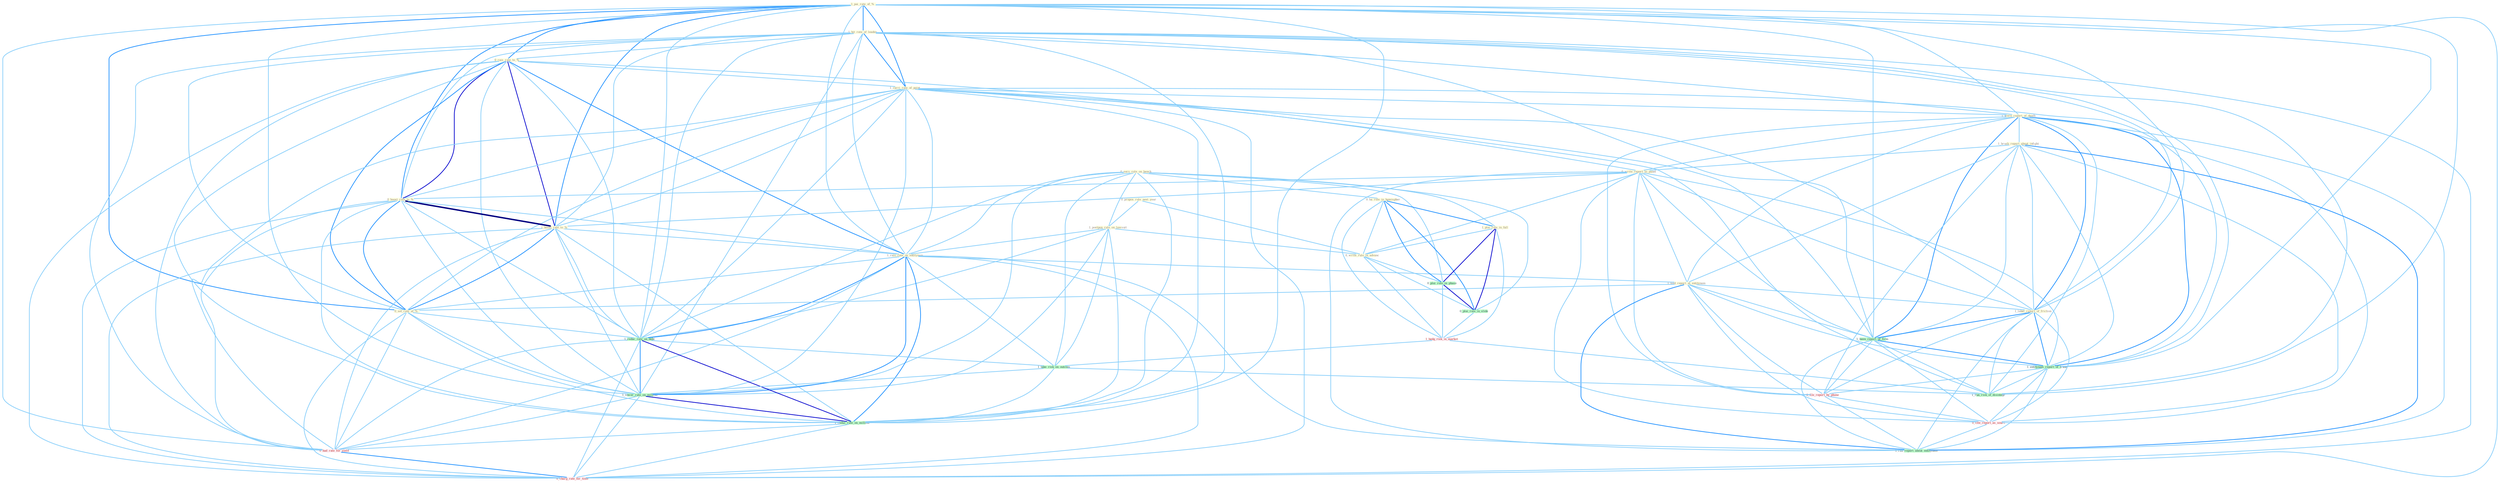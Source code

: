 Graph G{ 
    node
    [shape=polygon,style=filled,width=.5,height=.06,color="#BDFCC9",fixedsize=true,fontsize=4,
    fontcolor="#2f4f4f"];
    {node
    [color="#ffffe0", fontcolor="#8b7d6b"] "1_pai_rate_of_% " "1_hit_rate_of_leader " "0_rais_rate_to_% " "1_carri_rate_of_point " "0_propos_rule_next_year " "1_were_report_of_death " "0_serv_role_on_bench " "1_brush_report_about_infight " "0_write_report_to_panel " "1_postpon_rule_on_lawsuit " "0_boost_rate_to_% " "1_boost_rate_to_% " "1_rais_rate_on_entitynam " "0_ha_role_in_hemispher " "1_told_report_at_entitynam " "1_label_report_of_friction " "1_plai_role_in_fall " "0_write_rule_in_advanc " "0_set_rate_at_% "}
{node [color="#fff0f5", fontcolor="#b22222"] "1_hedg_risk_in_market " "0_file_report_by_phone " "0_cite_report_as_sourc " "0_had_rate_for_yield " "0_charg_rate_for_time "}
edge [color="#B0E2FF"];

	"1_pai_rate_of_% " -- "1_hit_rate_of_leader " [w="2", color="#1e90ff" , len=0.8];
	"1_pai_rate_of_% " -- "0_rais_rate_to_% " [w="2", color="#1e90ff" , len=0.8];
	"1_pai_rate_of_% " -- "1_carri_rate_of_point " [w="2", color="#1e90ff" , len=0.8];
	"1_pai_rate_of_% " -- "1_were_report_of_death " [w="1", color="#87cefa" ];
	"1_pai_rate_of_% " -- "0_boost_rate_to_% " [w="2", color="#1e90ff" , len=0.8];
	"1_pai_rate_of_% " -- "1_boost_rate_to_% " [w="2", color="#1e90ff" , len=0.8];
	"1_pai_rate_of_% " -- "1_rais_rate_on_entitynam " [w="1", color="#87cefa" ];
	"1_pai_rate_of_% " -- "1_label_report_of_friction " [w="1", color="#87cefa" ];
	"1_pai_rate_of_% " -- "0_set_rate_at_% " [w="2", color="#1e90ff" , len=0.8];
	"1_pai_rate_of_% " -- "1_reduc_rate_on_debt " [w="1", color="#87cefa" ];
	"1_pai_rate_of_% " -- "1_been_report_of_firm " [w="1", color="#87cefa" ];
	"1_pai_rate_of_% " -- "1_entitynam_report_of_trade " [w="1", color="#87cefa" ];
	"1_pai_rate_of_% " -- "1_lower_rate_on_million " [w="1", color="#87cefa" ];
	"1_pai_rate_of_% " -- "1_reduc_rate_on_million " [w="1", color="#87cefa" ];
	"1_pai_rate_of_% " -- "1_run_risk_of_disintegr " [w="1", color="#87cefa" ];
	"1_pai_rate_of_% " -- "0_had_rate_for_yield " [w="1", color="#87cefa" ];
	"1_pai_rate_of_% " -- "0_charg_rate_for_time " [w="1", color="#87cefa" ];
	"1_hit_rate_of_leader " -- "0_rais_rate_to_% " [w="1", color="#87cefa" ];
	"1_hit_rate_of_leader " -- "1_carri_rate_of_point " [w="2", color="#1e90ff" , len=0.8];
	"1_hit_rate_of_leader " -- "1_were_report_of_death " [w="1", color="#87cefa" ];
	"1_hit_rate_of_leader " -- "0_boost_rate_to_% " [w="1", color="#87cefa" ];
	"1_hit_rate_of_leader " -- "1_boost_rate_to_% " [w="1", color="#87cefa" ];
	"1_hit_rate_of_leader " -- "1_rais_rate_on_entitynam " [w="1", color="#87cefa" ];
	"1_hit_rate_of_leader " -- "1_label_report_of_friction " [w="1", color="#87cefa" ];
	"1_hit_rate_of_leader " -- "0_set_rate_at_% " [w="1", color="#87cefa" ];
	"1_hit_rate_of_leader " -- "1_reduc_rate_on_debt " [w="1", color="#87cefa" ];
	"1_hit_rate_of_leader " -- "1_been_report_of_firm " [w="1", color="#87cefa" ];
	"1_hit_rate_of_leader " -- "1_entitynam_report_of_trade " [w="1", color="#87cefa" ];
	"1_hit_rate_of_leader " -- "1_lower_rate_on_million " [w="1", color="#87cefa" ];
	"1_hit_rate_of_leader " -- "1_reduc_rate_on_million " [w="1", color="#87cefa" ];
	"1_hit_rate_of_leader " -- "1_run_risk_of_disintegr " [w="1", color="#87cefa" ];
	"1_hit_rate_of_leader " -- "0_had_rate_for_yield " [w="1", color="#87cefa" ];
	"1_hit_rate_of_leader " -- "0_charg_rate_for_time " [w="1", color="#87cefa" ];
	"0_rais_rate_to_% " -- "1_carri_rate_of_point " [w="1", color="#87cefa" ];
	"0_rais_rate_to_% " -- "0_write_report_to_panel " [w="1", color="#87cefa" ];
	"0_rais_rate_to_% " -- "0_boost_rate_to_% " [w="3", color="#0000cd" , len=0.6];
	"0_rais_rate_to_% " -- "1_boost_rate_to_% " [w="3", color="#0000cd" , len=0.6];
	"0_rais_rate_to_% " -- "1_rais_rate_on_entitynam " [w="2", color="#1e90ff" , len=0.8];
	"0_rais_rate_to_% " -- "0_set_rate_at_% " [w="2", color="#1e90ff" , len=0.8];
	"0_rais_rate_to_% " -- "1_reduc_rate_on_debt " [w="1", color="#87cefa" ];
	"0_rais_rate_to_% " -- "1_lower_rate_on_million " [w="1", color="#87cefa" ];
	"0_rais_rate_to_% " -- "1_reduc_rate_on_million " [w="1", color="#87cefa" ];
	"0_rais_rate_to_% " -- "0_had_rate_for_yield " [w="1", color="#87cefa" ];
	"0_rais_rate_to_% " -- "0_charg_rate_for_time " [w="1", color="#87cefa" ];
	"1_carri_rate_of_point " -- "1_were_report_of_death " [w="1", color="#87cefa" ];
	"1_carri_rate_of_point " -- "0_boost_rate_to_% " [w="1", color="#87cefa" ];
	"1_carri_rate_of_point " -- "1_boost_rate_to_% " [w="1", color="#87cefa" ];
	"1_carri_rate_of_point " -- "1_rais_rate_on_entitynam " [w="1", color="#87cefa" ];
	"1_carri_rate_of_point " -- "1_label_report_of_friction " [w="1", color="#87cefa" ];
	"1_carri_rate_of_point " -- "0_set_rate_at_% " [w="1", color="#87cefa" ];
	"1_carri_rate_of_point " -- "1_reduc_rate_on_debt " [w="1", color="#87cefa" ];
	"1_carri_rate_of_point " -- "1_been_report_of_firm " [w="1", color="#87cefa" ];
	"1_carri_rate_of_point " -- "1_entitynam_report_of_trade " [w="1", color="#87cefa" ];
	"1_carri_rate_of_point " -- "1_lower_rate_on_million " [w="1", color="#87cefa" ];
	"1_carri_rate_of_point " -- "1_reduc_rate_on_million " [w="1", color="#87cefa" ];
	"1_carri_rate_of_point " -- "1_run_risk_of_disintegr " [w="1", color="#87cefa" ];
	"1_carri_rate_of_point " -- "0_had_rate_for_yield " [w="1", color="#87cefa" ];
	"1_carri_rate_of_point " -- "0_charg_rate_for_time " [w="1", color="#87cefa" ];
	"0_propos_rule_next_year " -- "1_postpon_rule_on_lawsuit " [w="1", color="#87cefa" ];
	"0_propos_rule_next_year " -- "0_write_rule_in_advanc " [w="1", color="#87cefa" ];
	"1_were_report_of_death " -- "1_brush_report_about_infight " [w="1", color="#87cefa" ];
	"1_were_report_of_death " -- "0_write_report_to_panel " [w="1", color="#87cefa" ];
	"1_were_report_of_death " -- "1_told_report_at_entitynam " [w="1", color="#87cefa" ];
	"1_were_report_of_death " -- "1_label_report_of_friction " [w="2", color="#1e90ff" , len=0.8];
	"1_were_report_of_death " -- "1_been_report_of_firm " [w="2", color="#1e90ff" , len=0.8];
	"1_were_report_of_death " -- "1_entitynam_report_of_trade " [w="2", color="#1e90ff" , len=0.8];
	"1_were_report_of_death " -- "0_file_report_by_phone " [w="1", color="#87cefa" ];
	"1_were_report_of_death " -- "0_cite_report_as_sourc " [w="1", color="#87cefa" ];
	"1_were_report_of_death " -- "1_run_risk_of_disintegr " [w="1", color="#87cefa" ];
	"1_were_report_of_death " -- "1_ran_report_about_entitynam " [w="1", color="#87cefa" ];
	"0_serv_role_on_bench " -- "1_postpon_rule_on_lawsuit " [w="1", color="#87cefa" ];
	"0_serv_role_on_bench " -- "1_rais_rate_on_entitynam " [w="1", color="#87cefa" ];
	"0_serv_role_on_bench " -- "0_ha_role_in_hemispher " [w="1", color="#87cefa" ];
	"0_serv_role_on_bench " -- "1_plai_role_in_fall " [w="1", color="#87cefa" ];
	"0_serv_role_on_bench " -- "1_reduc_rate_on_debt " [w="1", color="#87cefa" ];
	"0_serv_role_on_bench " -- "0_plai_role_in_phase " [w="1", color="#87cefa" ];
	"0_serv_role_on_bench " -- "0_plai_role_in_slide " [w="1", color="#87cefa" ];
	"0_serv_role_on_bench " -- "1_take_risk_on_outcom " [w="1", color="#87cefa" ];
	"0_serv_role_on_bench " -- "1_lower_rate_on_million " [w="1", color="#87cefa" ];
	"0_serv_role_on_bench " -- "1_reduc_rate_on_million " [w="1", color="#87cefa" ];
	"1_brush_report_about_infight " -- "0_write_report_to_panel " [w="1", color="#87cefa" ];
	"1_brush_report_about_infight " -- "1_told_report_at_entitynam " [w="1", color="#87cefa" ];
	"1_brush_report_about_infight " -- "1_label_report_of_friction " [w="1", color="#87cefa" ];
	"1_brush_report_about_infight " -- "1_been_report_of_firm " [w="1", color="#87cefa" ];
	"1_brush_report_about_infight " -- "1_entitynam_report_of_trade " [w="1", color="#87cefa" ];
	"1_brush_report_about_infight " -- "0_file_report_by_phone " [w="1", color="#87cefa" ];
	"1_brush_report_about_infight " -- "0_cite_report_as_sourc " [w="1", color="#87cefa" ];
	"1_brush_report_about_infight " -- "1_ran_report_about_entitynam " [w="2", color="#1e90ff" , len=0.8];
	"0_write_report_to_panel " -- "0_boost_rate_to_% " [w="1", color="#87cefa" ];
	"0_write_report_to_panel " -- "1_boost_rate_to_% " [w="1", color="#87cefa" ];
	"0_write_report_to_panel " -- "1_told_report_at_entitynam " [w="1", color="#87cefa" ];
	"0_write_report_to_panel " -- "1_label_report_of_friction " [w="1", color="#87cefa" ];
	"0_write_report_to_panel " -- "0_write_rule_in_advanc " [w="1", color="#87cefa" ];
	"0_write_report_to_panel " -- "1_been_report_of_firm " [w="1", color="#87cefa" ];
	"0_write_report_to_panel " -- "1_entitynam_report_of_trade " [w="1", color="#87cefa" ];
	"0_write_report_to_panel " -- "0_file_report_by_phone " [w="1", color="#87cefa" ];
	"0_write_report_to_panel " -- "0_cite_report_as_sourc " [w="1", color="#87cefa" ];
	"0_write_report_to_panel " -- "1_ran_report_about_entitynam " [w="1", color="#87cefa" ];
	"1_postpon_rule_on_lawsuit " -- "1_rais_rate_on_entitynam " [w="1", color="#87cefa" ];
	"1_postpon_rule_on_lawsuit " -- "0_write_rule_in_advanc " [w="1", color="#87cefa" ];
	"1_postpon_rule_on_lawsuit " -- "1_reduc_rate_on_debt " [w="1", color="#87cefa" ];
	"1_postpon_rule_on_lawsuit " -- "1_take_risk_on_outcom " [w="1", color="#87cefa" ];
	"1_postpon_rule_on_lawsuit " -- "1_lower_rate_on_million " [w="1", color="#87cefa" ];
	"1_postpon_rule_on_lawsuit " -- "1_reduc_rate_on_million " [w="1", color="#87cefa" ];
	"0_boost_rate_to_% " -- "1_boost_rate_to_% " [w="4", style=bold, color="#000080", len=0.4];
	"0_boost_rate_to_% " -- "1_rais_rate_on_entitynam " [w="1", color="#87cefa" ];
	"0_boost_rate_to_% " -- "0_set_rate_at_% " [w="2", color="#1e90ff" , len=0.8];
	"0_boost_rate_to_% " -- "1_reduc_rate_on_debt " [w="1", color="#87cefa" ];
	"0_boost_rate_to_% " -- "1_lower_rate_on_million " [w="1", color="#87cefa" ];
	"0_boost_rate_to_% " -- "1_reduc_rate_on_million " [w="1", color="#87cefa" ];
	"0_boost_rate_to_% " -- "0_had_rate_for_yield " [w="1", color="#87cefa" ];
	"0_boost_rate_to_% " -- "0_charg_rate_for_time " [w="1", color="#87cefa" ];
	"1_boost_rate_to_% " -- "1_rais_rate_on_entitynam " [w="1", color="#87cefa" ];
	"1_boost_rate_to_% " -- "0_set_rate_at_% " [w="2", color="#1e90ff" , len=0.8];
	"1_boost_rate_to_% " -- "1_reduc_rate_on_debt " [w="1", color="#87cefa" ];
	"1_boost_rate_to_% " -- "1_lower_rate_on_million " [w="1", color="#87cefa" ];
	"1_boost_rate_to_% " -- "1_reduc_rate_on_million " [w="1", color="#87cefa" ];
	"1_boost_rate_to_% " -- "0_had_rate_for_yield " [w="1", color="#87cefa" ];
	"1_boost_rate_to_% " -- "0_charg_rate_for_time " [w="1", color="#87cefa" ];
	"1_rais_rate_on_entitynam " -- "1_told_report_at_entitynam " [w="1", color="#87cefa" ];
	"1_rais_rate_on_entitynam " -- "0_set_rate_at_% " [w="1", color="#87cefa" ];
	"1_rais_rate_on_entitynam " -- "1_reduc_rate_on_debt " [w="2", color="#1e90ff" , len=0.8];
	"1_rais_rate_on_entitynam " -- "1_take_risk_on_outcom " [w="1", color="#87cefa" ];
	"1_rais_rate_on_entitynam " -- "1_lower_rate_on_million " [w="2", color="#1e90ff" , len=0.8];
	"1_rais_rate_on_entitynam " -- "1_reduc_rate_on_million " [w="2", color="#1e90ff" , len=0.8];
	"1_rais_rate_on_entitynam " -- "0_had_rate_for_yield " [w="1", color="#87cefa" ];
	"1_rais_rate_on_entitynam " -- "0_charg_rate_for_time " [w="1", color="#87cefa" ];
	"1_rais_rate_on_entitynam " -- "1_ran_report_about_entitynam " [w="1", color="#87cefa" ];
	"0_ha_role_in_hemispher " -- "1_plai_role_in_fall " [w="2", color="#1e90ff" , len=0.8];
	"0_ha_role_in_hemispher " -- "0_write_rule_in_advanc " [w="1", color="#87cefa" ];
	"0_ha_role_in_hemispher " -- "0_plai_role_in_phase " [w="2", color="#1e90ff" , len=0.8];
	"0_ha_role_in_hemispher " -- "0_plai_role_in_slide " [w="2", color="#1e90ff" , len=0.8];
	"0_ha_role_in_hemispher " -- "1_hedg_risk_in_market " [w="1", color="#87cefa" ];
	"1_told_report_at_entitynam " -- "1_label_report_of_friction " [w="1", color="#87cefa" ];
	"1_told_report_at_entitynam " -- "0_set_rate_at_% " [w="1", color="#87cefa" ];
	"1_told_report_at_entitynam " -- "1_been_report_of_firm " [w="1", color="#87cefa" ];
	"1_told_report_at_entitynam " -- "1_entitynam_report_of_trade " [w="1", color="#87cefa" ];
	"1_told_report_at_entitynam " -- "0_file_report_by_phone " [w="1", color="#87cefa" ];
	"1_told_report_at_entitynam " -- "0_cite_report_as_sourc " [w="1", color="#87cefa" ];
	"1_told_report_at_entitynam " -- "1_ran_report_about_entitynam " [w="2", color="#1e90ff" , len=0.8];
	"1_label_report_of_friction " -- "1_been_report_of_firm " [w="2", color="#1e90ff" , len=0.8];
	"1_label_report_of_friction " -- "1_entitynam_report_of_trade " [w="2", color="#1e90ff" , len=0.8];
	"1_label_report_of_friction " -- "0_file_report_by_phone " [w="1", color="#87cefa" ];
	"1_label_report_of_friction " -- "0_cite_report_as_sourc " [w="1", color="#87cefa" ];
	"1_label_report_of_friction " -- "1_run_risk_of_disintegr " [w="1", color="#87cefa" ];
	"1_label_report_of_friction " -- "1_ran_report_about_entitynam " [w="1", color="#87cefa" ];
	"1_plai_role_in_fall " -- "0_write_rule_in_advanc " [w="1", color="#87cefa" ];
	"1_plai_role_in_fall " -- "0_plai_role_in_phase " [w="3", color="#0000cd" , len=0.6];
	"1_plai_role_in_fall " -- "0_plai_role_in_slide " [w="3", color="#0000cd" , len=0.6];
	"1_plai_role_in_fall " -- "1_hedg_risk_in_market " [w="1", color="#87cefa" ];
	"0_write_rule_in_advanc " -- "0_plai_role_in_phase " [w="1", color="#87cefa" ];
	"0_write_rule_in_advanc " -- "0_plai_role_in_slide " [w="1", color="#87cefa" ];
	"0_write_rule_in_advanc " -- "1_hedg_risk_in_market " [w="1", color="#87cefa" ];
	"0_set_rate_at_% " -- "1_reduc_rate_on_debt " [w="1", color="#87cefa" ];
	"0_set_rate_at_% " -- "1_lower_rate_on_million " [w="1", color="#87cefa" ];
	"0_set_rate_at_% " -- "1_reduc_rate_on_million " [w="1", color="#87cefa" ];
	"0_set_rate_at_% " -- "0_had_rate_for_yield " [w="1", color="#87cefa" ];
	"0_set_rate_at_% " -- "0_charg_rate_for_time " [w="1", color="#87cefa" ];
	"1_reduc_rate_on_debt " -- "1_take_risk_on_outcom " [w="1", color="#87cefa" ];
	"1_reduc_rate_on_debt " -- "1_lower_rate_on_million " [w="2", color="#1e90ff" , len=0.8];
	"1_reduc_rate_on_debt " -- "1_reduc_rate_on_million " [w="3", color="#0000cd" , len=0.6];
	"1_reduc_rate_on_debt " -- "0_had_rate_for_yield " [w="1", color="#87cefa" ];
	"1_reduc_rate_on_debt " -- "0_charg_rate_for_time " [w="1", color="#87cefa" ];
	"0_plai_role_in_phase " -- "0_plai_role_in_slide " [w="3", color="#0000cd" , len=0.6];
	"0_plai_role_in_phase " -- "1_hedg_risk_in_market " [w="1", color="#87cefa" ];
	"1_been_report_of_firm " -- "1_entitynam_report_of_trade " [w="2", color="#1e90ff" , len=0.8];
	"1_been_report_of_firm " -- "0_file_report_by_phone " [w="1", color="#87cefa" ];
	"1_been_report_of_firm " -- "0_cite_report_as_sourc " [w="1", color="#87cefa" ];
	"1_been_report_of_firm " -- "1_run_risk_of_disintegr " [w="1", color="#87cefa" ];
	"1_been_report_of_firm " -- "1_ran_report_about_entitynam " [w="1", color="#87cefa" ];
	"0_plai_role_in_slide " -- "1_hedg_risk_in_market " [w="1", color="#87cefa" ];
	"1_entitynam_report_of_trade " -- "0_file_report_by_phone " [w="1", color="#87cefa" ];
	"1_entitynam_report_of_trade " -- "0_cite_report_as_sourc " [w="1", color="#87cefa" ];
	"1_entitynam_report_of_trade " -- "1_run_risk_of_disintegr " [w="1", color="#87cefa" ];
	"1_entitynam_report_of_trade " -- "1_ran_report_about_entitynam " [w="1", color="#87cefa" ];
	"1_hedg_risk_in_market " -- "1_take_risk_on_outcom " [w="1", color="#87cefa" ];
	"1_hedg_risk_in_market " -- "1_run_risk_of_disintegr " [w="1", color="#87cefa" ];
	"1_take_risk_on_outcom " -- "1_lower_rate_on_million " [w="1", color="#87cefa" ];
	"1_take_risk_on_outcom " -- "1_reduc_rate_on_million " [w="1", color="#87cefa" ];
	"1_take_risk_on_outcom " -- "1_run_risk_of_disintegr " [w="1", color="#87cefa" ];
	"0_file_report_by_phone " -- "0_cite_report_as_sourc " [w="1", color="#87cefa" ];
	"0_file_report_by_phone " -- "1_ran_report_about_entitynam " [w="1", color="#87cefa" ];
	"0_cite_report_as_sourc " -- "1_ran_report_about_entitynam " [w="1", color="#87cefa" ];
	"1_lower_rate_on_million " -- "1_reduc_rate_on_million " [w="3", color="#0000cd" , len=0.6];
	"1_lower_rate_on_million " -- "0_had_rate_for_yield " [w="1", color="#87cefa" ];
	"1_lower_rate_on_million " -- "0_charg_rate_for_time " [w="1", color="#87cefa" ];
	"1_reduc_rate_on_million " -- "0_had_rate_for_yield " [w="1", color="#87cefa" ];
	"1_reduc_rate_on_million " -- "0_charg_rate_for_time " [w="1", color="#87cefa" ];
	"0_had_rate_for_yield " -- "0_charg_rate_for_time " [w="2", color="#1e90ff" , len=0.8];
}
